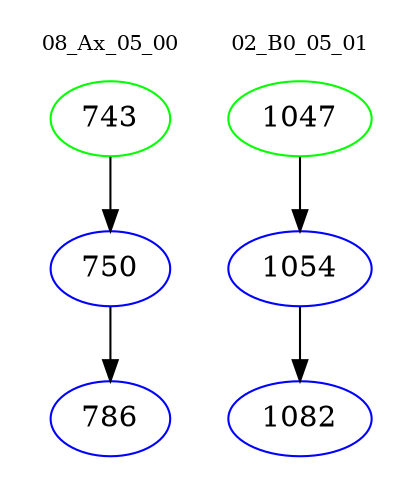digraph{
subgraph cluster_0 {
color = white
label = "08_Ax_05_00";
fontsize=10;
T0_743 [label="743", color="green"]
T0_743 -> T0_750 [color="black"]
T0_750 [label="750", color="blue"]
T0_750 -> T0_786 [color="black"]
T0_786 [label="786", color="blue"]
}
subgraph cluster_1 {
color = white
label = "02_B0_05_01";
fontsize=10;
T1_1047 [label="1047", color="green"]
T1_1047 -> T1_1054 [color="black"]
T1_1054 [label="1054", color="blue"]
T1_1054 -> T1_1082 [color="black"]
T1_1082 [label="1082", color="blue"]
}
}

